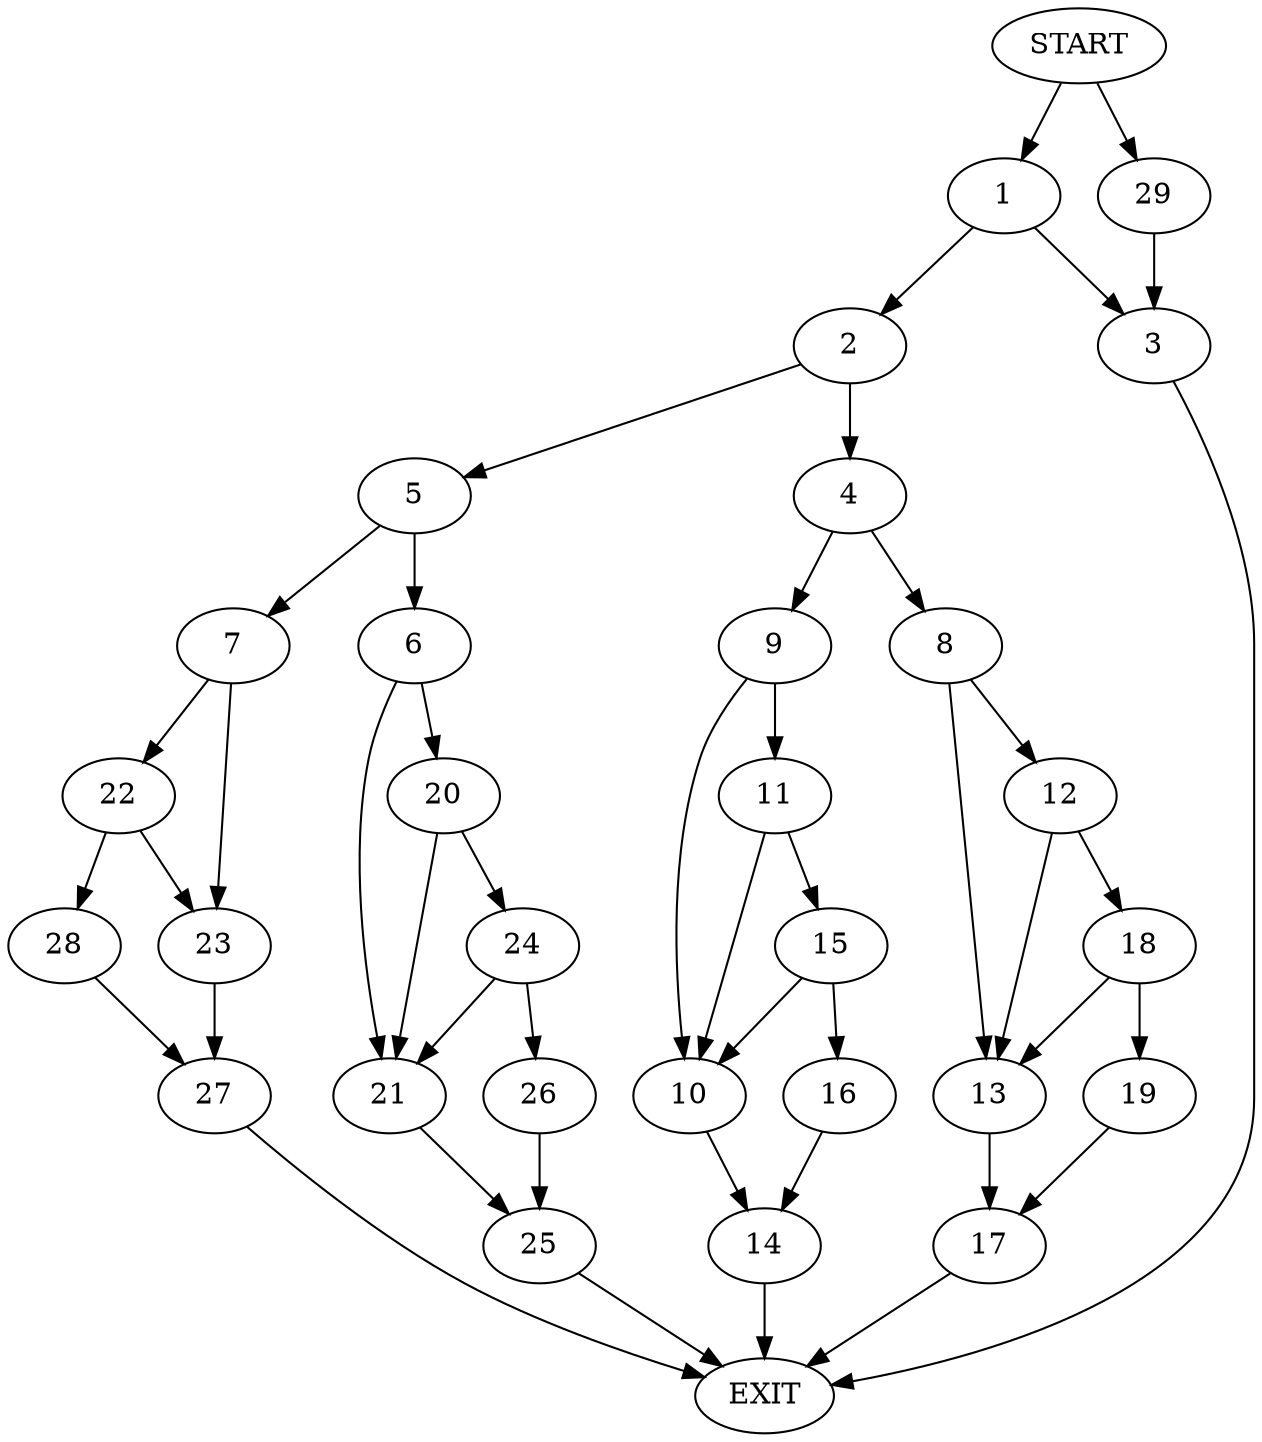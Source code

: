 digraph {
0 [label="START"]
30 [label="EXIT"]
0 -> 1
1 -> 2
1 -> 3
2 -> 4
2 -> 5
3 -> 30
5 -> 6
5 -> 7
4 -> 8
4 -> 9
9 -> 10
9 -> 11
8 -> 12
8 -> 13
10 -> 14
11 -> 10
11 -> 15
15 -> 16
15 -> 10
16 -> 14
14 -> 30
13 -> 17
12 -> 18
12 -> 13
18 -> 19
18 -> 13
19 -> 17
17 -> 30
6 -> 20
6 -> 21
7 -> 22
7 -> 23
20 -> 21
20 -> 24
21 -> 25
24 -> 21
24 -> 26
26 -> 25
25 -> 30
23 -> 27
22 -> 23
22 -> 28
28 -> 27
27 -> 30
0 -> 29
29 -> 3
}

